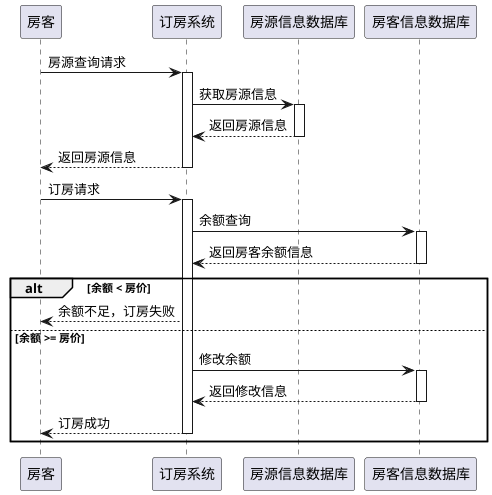 @startuml 房客订房时序图

skinparam shadowing false
skinparam defaultFontName "微软雅黑"

participant c as "房客"
participant s as "订房系统"
participant d as "房源信息数据库"
participant d1 as "房客信息数据库"


c -> s: 房源查询请求
activate s

s -> d: 获取房源信息
activate d


d --> s: 返回房源信息
deactivate d


s --> c: 返回房源信息
deactivate s



c -> s: 订房请求
activate s

s -> d1: 余额查询
activate d1
d1 --> s: 返回房客余额信息
deactivate d1

alt 余额 < 房价
    s-->c:余额不足，订房失败

else 余额 >= 房价
    s -> d1 :修改余额
    activate d1

    d1 --> s:返回修改信息
    deactivate d1

    s -->c:订房成功
    deactivate s

end



@enduml

